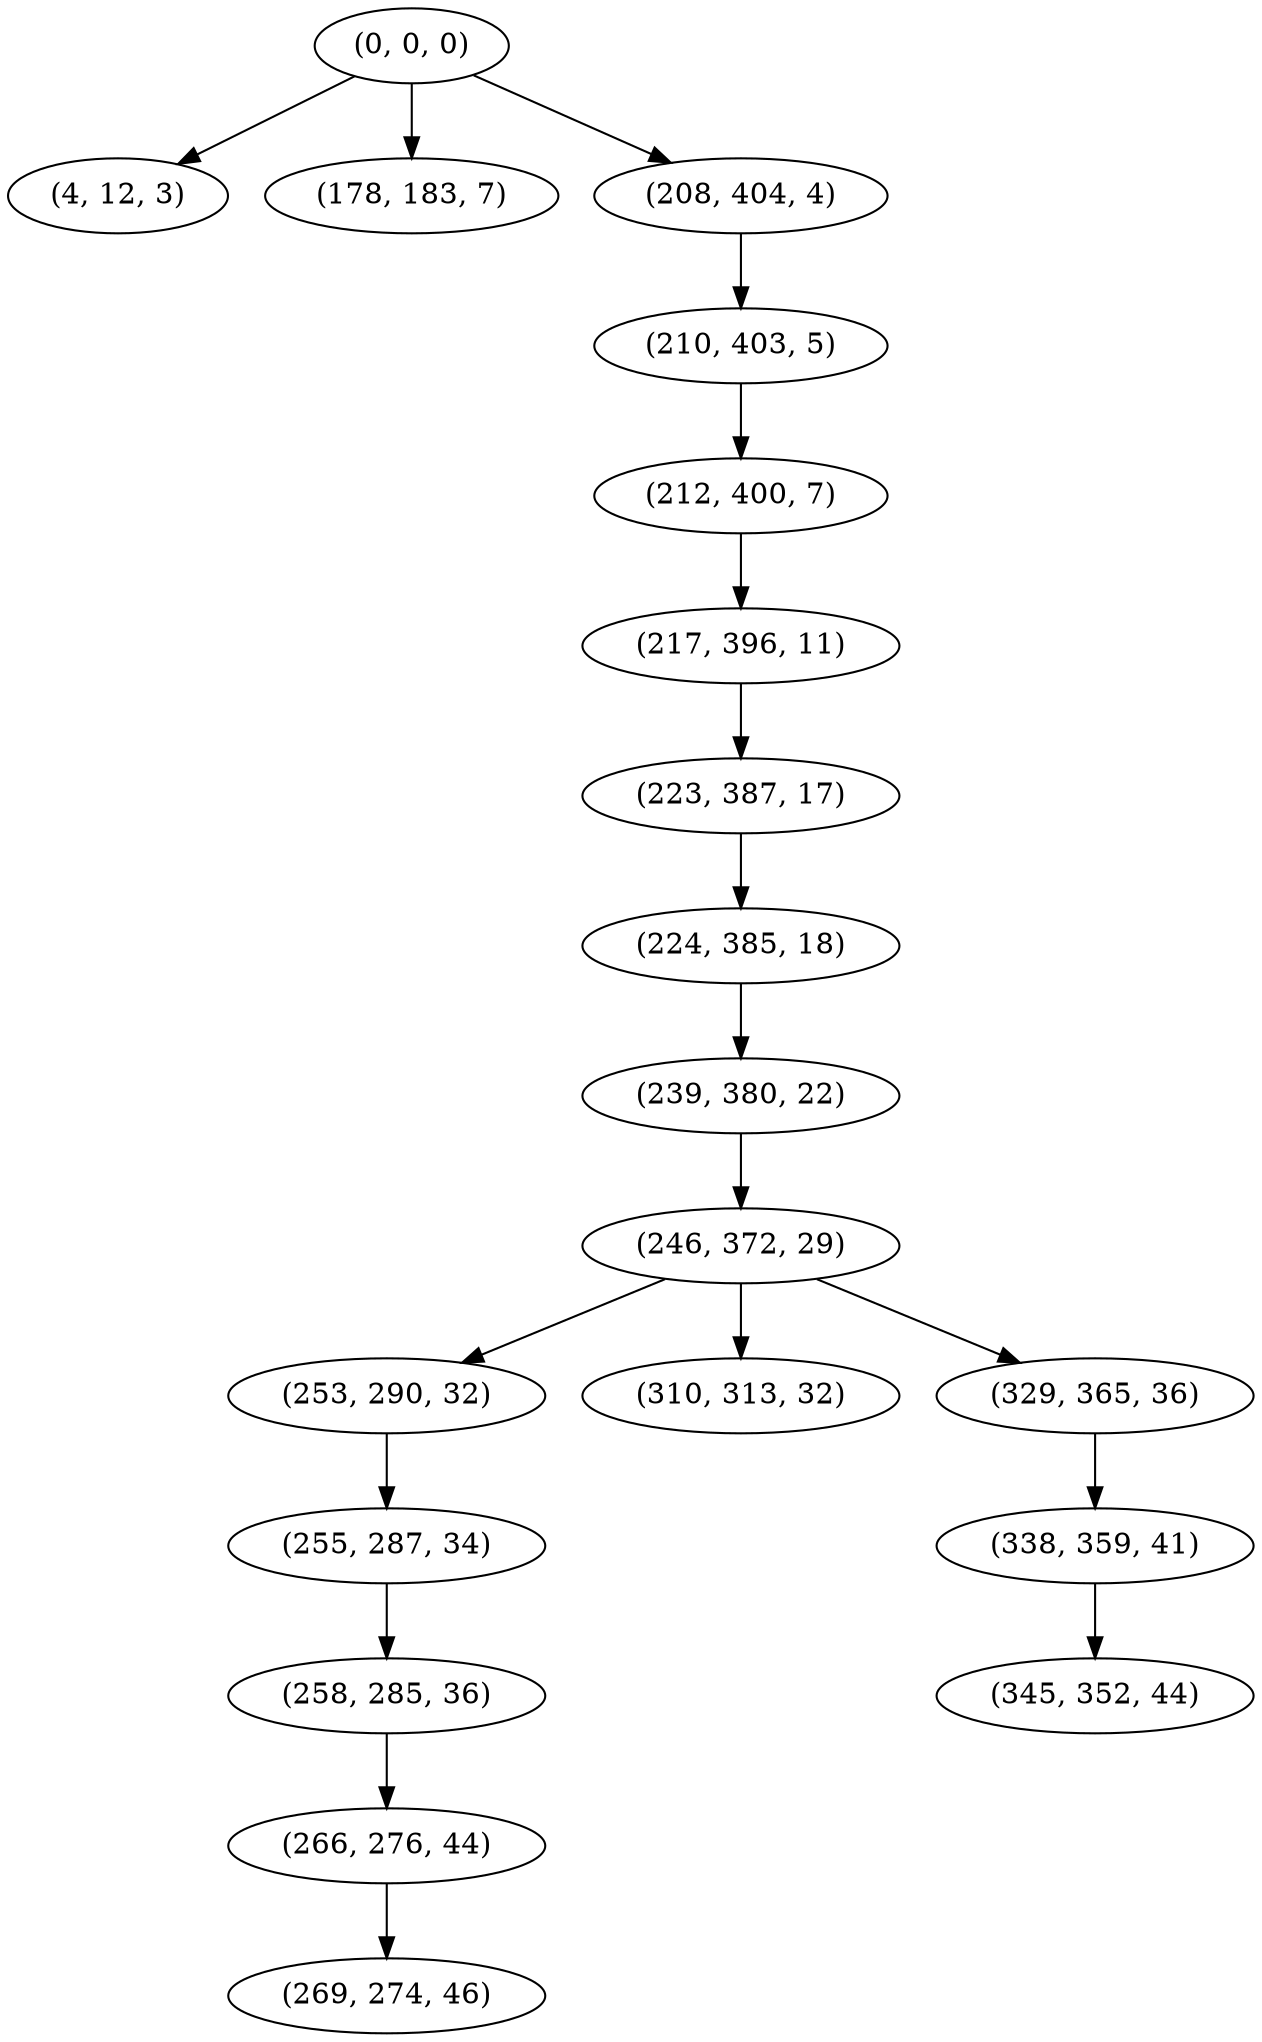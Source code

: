 digraph tree {
    "(0, 0, 0)";
    "(4, 12, 3)";
    "(178, 183, 7)";
    "(208, 404, 4)";
    "(210, 403, 5)";
    "(212, 400, 7)";
    "(217, 396, 11)";
    "(223, 387, 17)";
    "(224, 385, 18)";
    "(239, 380, 22)";
    "(246, 372, 29)";
    "(253, 290, 32)";
    "(255, 287, 34)";
    "(258, 285, 36)";
    "(266, 276, 44)";
    "(269, 274, 46)";
    "(310, 313, 32)";
    "(329, 365, 36)";
    "(338, 359, 41)";
    "(345, 352, 44)";
    "(0, 0, 0)" -> "(4, 12, 3)";
    "(0, 0, 0)" -> "(178, 183, 7)";
    "(0, 0, 0)" -> "(208, 404, 4)";
    "(208, 404, 4)" -> "(210, 403, 5)";
    "(210, 403, 5)" -> "(212, 400, 7)";
    "(212, 400, 7)" -> "(217, 396, 11)";
    "(217, 396, 11)" -> "(223, 387, 17)";
    "(223, 387, 17)" -> "(224, 385, 18)";
    "(224, 385, 18)" -> "(239, 380, 22)";
    "(239, 380, 22)" -> "(246, 372, 29)";
    "(246, 372, 29)" -> "(253, 290, 32)";
    "(246, 372, 29)" -> "(310, 313, 32)";
    "(246, 372, 29)" -> "(329, 365, 36)";
    "(253, 290, 32)" -> "(255, 287, 34)";
    "(255, 287, 34)" -> "(258, 285, 36)";
    "(258, 285, 36)" -> "(266, 276, 44)";
    "(266, 276, 44)" -> "(269, 274, 46)";
    "(329, 365, 36)" -> "(338, 359, 41)";
    "(338, 359, 41)" -> "(345, 352, 44)";
}
